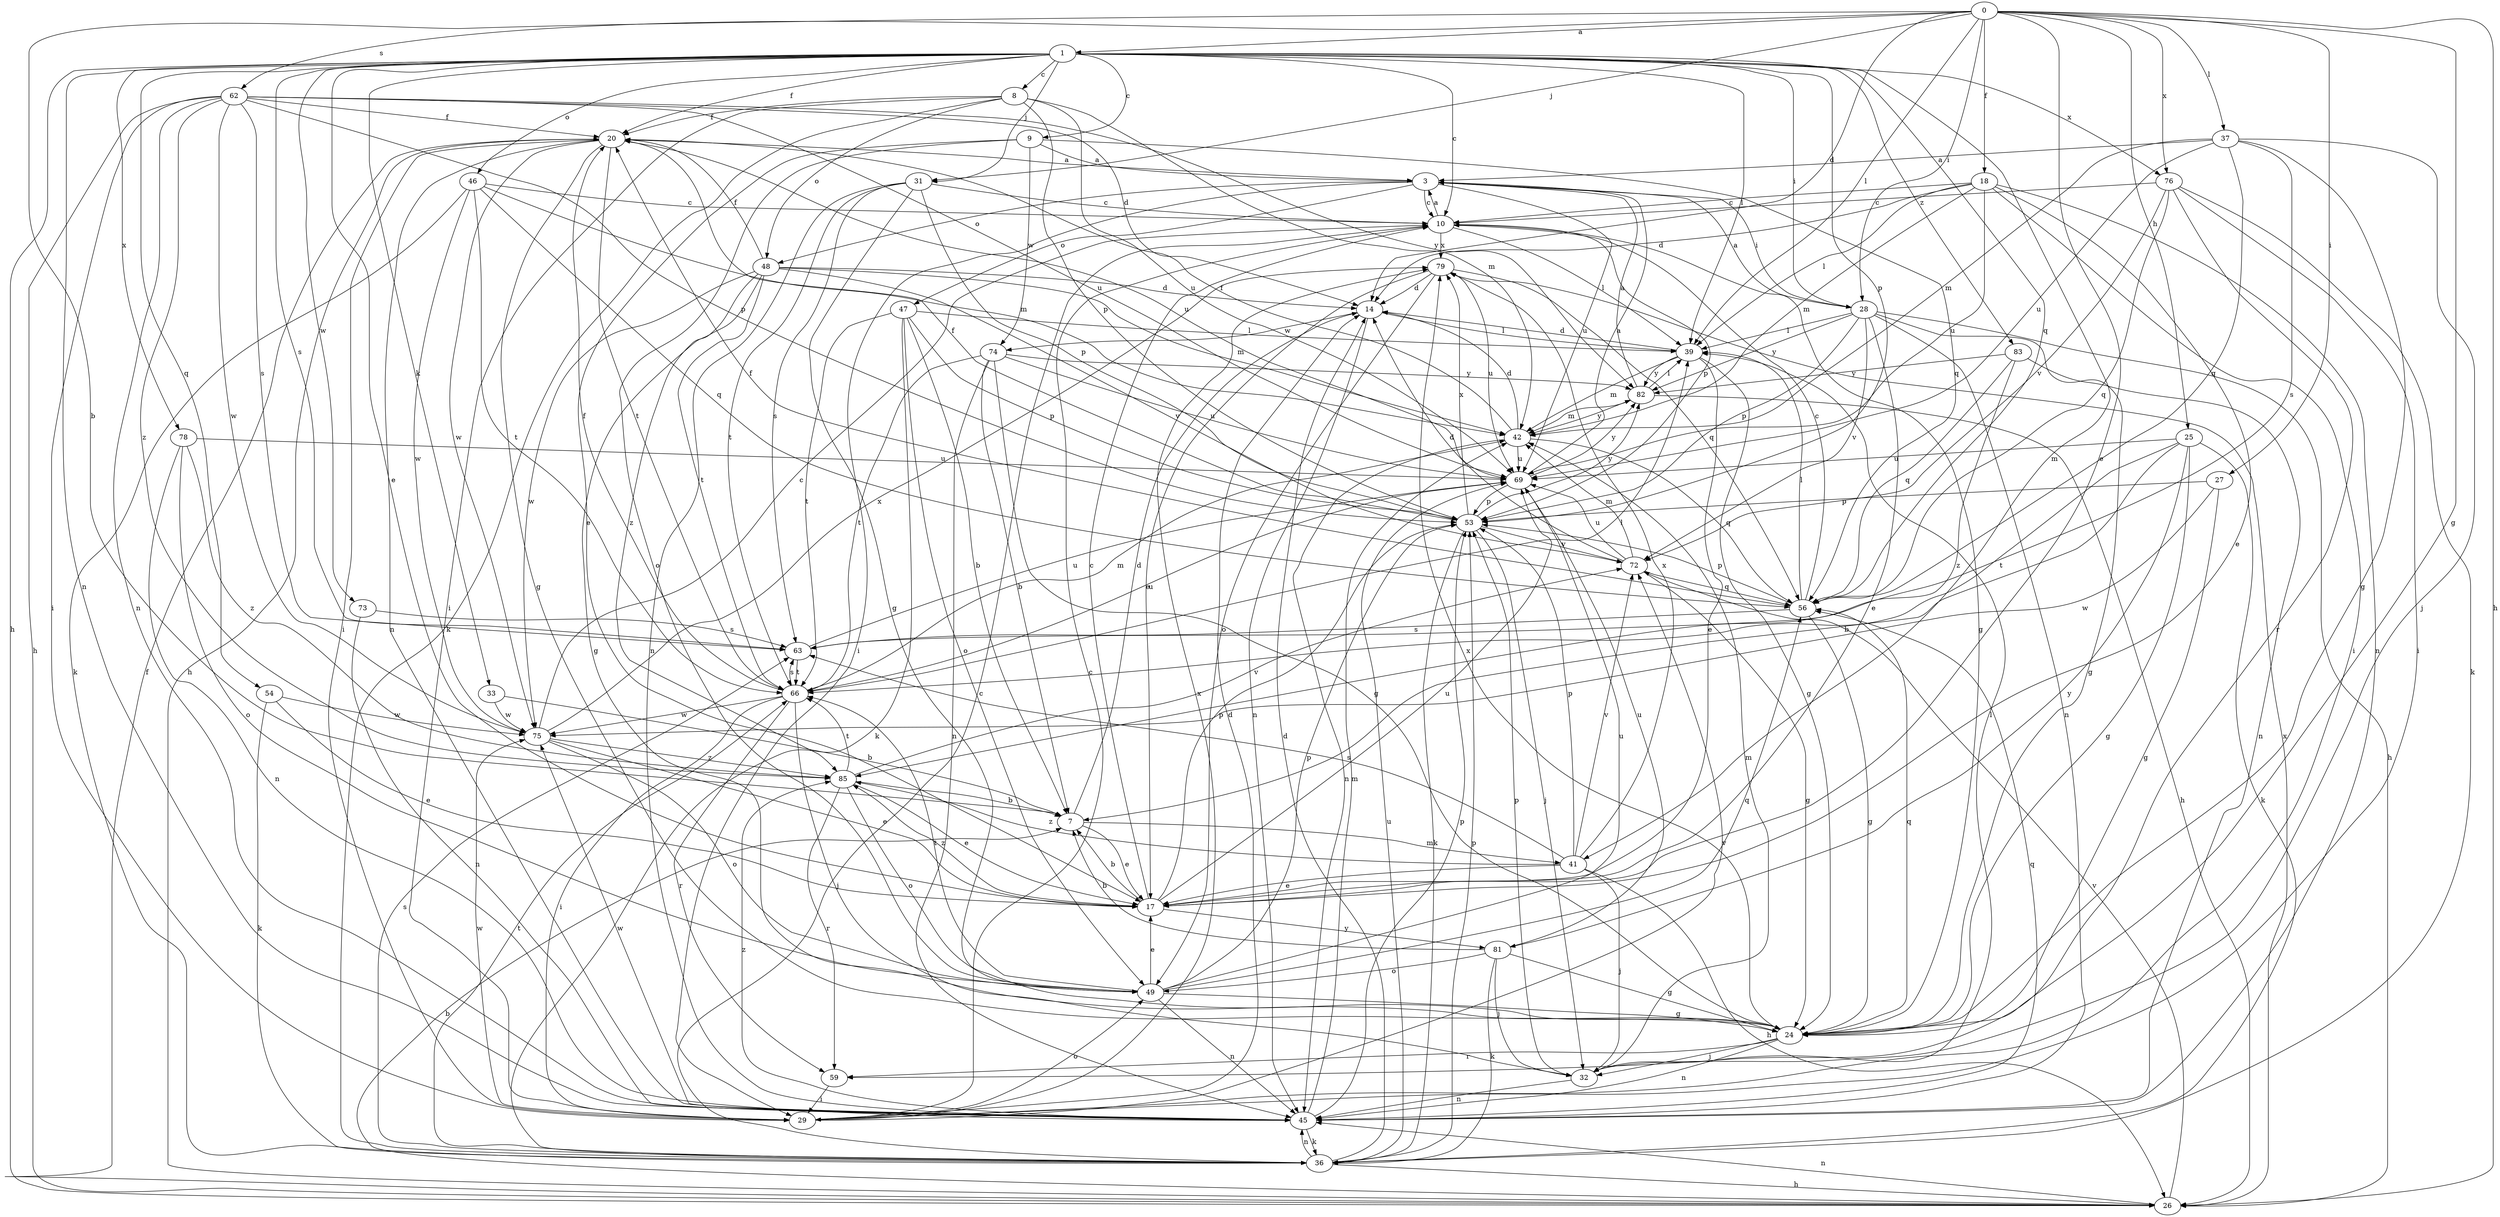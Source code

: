 strict digraph  {
0;
1;
3;
7;
8;
9;
10;
14;
17;
18;
20;
24;
25;
26;
27;
28;
29;
31;
32;
33;
36;
37;
39;
41;
42;
45;
46;
47;
48;
49;
53;
54;
56;
59;
62;
63;
66;
69;
72;
73;
74;
75;
76;
78;
79;
81;
82;
83;
85;
0 -> 1  [label=a];
0 -> 7  [label=b];
0 -> 14  [label=d];
0 -> 17  [label=e];
0 -> 18  [label=f];
0 -> 24  [label=g];
0 -> 25  [label=h];
0 -> 26  [label=h];
0 -> 27  [label=i];
0 -> 28  [label=i];
0 -> 31  [label=j];
0 -> 37  [label=l];
0 -> 39  [label=l];
0 -> 62  [label=s];
0 -> 76  [label=x];
1 -> 8  [label=c];
1 -> 9  [label=c];
1 -> 10  [label=c];
1 -> 17  [label=e];
1 -> 20  [label=f];
1 -> 26  [label=h];
1 -> 28  [label=i];
1 -> 31  [label=j];
1 -> 33  [label=k];
1 -> 39  [label=l];
1 -> 41  [label=m];
1 -> 45  [label=n];
1 -> 46  [label=o];
1 -> 53  [label=p];
1 -> 54  [label=q];
1 -> 56  [label=q];
1 -> 63  [label=s];
1 -> 73  [label=w];
1 -> 76  [label=x];
1 -> 78  [label=x];
1 -> 83  [label=z];
3 -> 10  [label=c];
3 -> 28  [label=i];
3 -> 29  [label=i];
3 -> 47  [label=o];
3 -> 48  [label=o];
3 -> 69  [label=u];
7 -> 14  [label=d];
7 -> 17  [label=e];
7 -> 41  [label=m];
8 -> 20  [label=f];
8 -> 29  [label=i];
8 -> 36  [label=k];
8 -> 42  [label=m];
8 -> 48  [label=o];
8 -> 53  [label=p];
8 -> 69  [label=u];
9 -> 3  [label=a];
9 -> 17  [label=e];
9 -> 49  [label=o];
9 -> 56  [label=q];
9 -> 74  [label=w];
10 -> 3  [label=a];
10 -> 24  [label=g];
10 -> 39  [label=l];
10 -> 53  [label=p];
10 -> 79  [label=x];
14 -> 39  [label=l];
14 -> 45  [label=n];
14 -> 74  [label=w];
17 -> 7  [label=b];
17 -> 10  [label=c];
17 -> 53  [label=p];
17 -> 69  [label=u];
17 -> 81  [label=y];
17 -> 85  [label=z];
18 -> 10  [label=c];
18 -> 14  [label=d];
18 -> 17  [label=e];
18 -> 29  [label=i];
18 -> 39  [label=l];
18 -> 42  [label=m];
18 -> 45  [label=n];
18 -> 69  [label=u];
20 -> 3  [label=a];
20 -> 24  [label=g];
20 -> 26  [label=h];
20 -> 29  [label=i];
20 -> 45  [label=n];
20 -> 66  [label=t];
20 -> 69  [label=u];
20 -> 75  [label=w];
24 -> 32  [label=j];
24 -> 45  [label=n];
24 -> 56  [label=q];
24 -> 59  [label=r];
24 -> 79  [label=x];
25 -> 7  [label=b];
25 -> 24  [label=g];
25 -> 36  [label=k];
25 -> 66  [label=t];
25 -> 69  [label=u];
25 -> 81  [label=y];
26 -> 7  [label=b];
26 -> 20  [label=f];
26 -> 45  [label=n];
26 -> 72  [label=v];
26 -> 79  [label=x];
27 -> 24  [label=g];
27 -> 53  [label=p];
27 -> 75  [label=w];
28 -> 3  [label=a];
28 -> 17  [label=e];
28 -> 24  [label=g];
28 -> 26  [label=h];
28 -> 39  [label=l];
28 -> 45  [label=n];
28 -> 53  [label=p];
28 -> 72  [label=v];
28 -> 82  [label=y];
29 -> 10  [label=c];
29 -> 14  [label=d];
29 -> 49  [label=o];
29 -> 72  [label=v];
29 -> 75  [label=w];
29 -> 79  [label=x];
31 -> 10  [label=c];
31 -> 24  [label=g];
31 -> 45  [label=n];
31 -> 53  [label=p];
31 -> 63  [label=s];
31 -> 66  [label=t];
32 -> 39  [label=l];
32 -> 42  [label=m];
32 -> 45  [label=n];
32 -> 53  [label=p];
33 -> 7  [label=b];
33 -> 75  [label=w];
36 -> 10  [label=c];
36 -> 14  [label=d];
36 -> 26  [label=h];
36 -> 45  [label=n];
36 -> 53  [label=p];
36 -> 63  [label=s];
36 -> 66  [label=t];
36 -> 69  [label=u];
37 -> 3  [label=a];
37 -> 24  [label=g];
37 -> 32  [label=j];
37 -> 42  [label=m];
37 -> 56  [label=q];
37 -> 63  [label=s];
37 -> 69  [label=u];
39 -> 14  [label=d];
39 -> 17  [label=e];
39 -> 24  [label=g];
39 -> 42  [label=m];
39 -> 82  [label=y];
41 -> 17  [label=e];
41 -> 26  [label=h];
41 -> 32  [label=j];
41 -> 53  [label=p];
41 -> 63  [label=s];
41 -> 72  [label=v];
41 -> 79  [label=x];
41 -> 85  [label=z];
42 -> 14  [label=d];
42 -> 20  [label=f];
42 -> 45  [label=n];
42 -> 56  [label=q];
42 -> 69  [label=u];
42 -> 82  [label=y];
45 -> 36  [label=k];
45 -> 42  [label=m];
45 -> 53  [label=p];
45 -> 56  [label=q];
45 -> 75  [label=w];
45 -> 85  [label=z];
46 -> 10  [label=c];
46 -> 36  [label=k];
46 -> 42  [label=m];
46 -> 56  [label=q];
46 -> 66  [label=t];
46 -> 75  [label=w];
47 -> 7  [label=b];
47 -> 36  [label=k];
47 -> 39  [label=l];
47 -> 49  [label=o];
47 -> 53  [label=p];
47 -> 66  [label=t];
48 -> 14  [label=d];
48 -> 20  [label=f];
48 -> 24  [label=g];
48 -> 42  [label=m];
48 -> 66  [label=t];
48 -> 72  [label=v];
48 -> 75  [label=w];
48 -> 85  [label=z];
49 -> 17  [label=e];
49 -> 24  [label=g];
49 -> 45  [label=n];
49 -> 53  [label=p];
49 -> 56  [label=q];
49 -> 66  [label=t];
49 -> 69  [label=u];
53 -> 20  [label=f];
53 -> 32  [label=j];
53 -> 36  [label=k];
53 -> 72  [label=v];
53 -> 79  [label=x];
53 -> 82  [label=y];
54 -> 17  [label=e];
54 -> 36  [label=k];
54 -> 75  [label=w];
56 -> 10  [label=c];
56 -> 20  [label=f];
56 -> 24  [label=g];
56 -> 39  [label=l];
56 -> 53  [label=p];
56 -> 63  [label=s];
59 -> 29  [label=i];
62 -> 14  [label=d];
62 -> 20  [label=f];
62 -> 26  [label=h];
62 -> 29  [label=i];
62 -> 45  [label=n];
62 -> 53  [label=p];
62 -> 63  [label=s];
62 -> 69  [label=u];
62 -> 75  [label=w];
62 -> 82  [label=y];
62 -> 85  [label=z];
63 -> 66  [label=t];
63 -> 69  [label=u];
66 -> 20  [label=f];
66 -> 29  [label=i];
66 -> 32  [label=j];
66 -> 39  [label=l];
66 -> 42  [label=m];
66 -> 59  [label=r];
66 -> 63  [label=s];
66 -> 69  [label=u];
66 -> 75  [label=w];
69 -> 3  [label=a];
69 -> 53  [label=p];
69 -> 82  [label=y];
72 -> 14  [label=d];
72 -> 24  [label=g];
72 -> 42  [label=m];
72 -> 56  [label=q];
72 -> 69  [label=u];
73 -> 45  [label=n];
73 -> 63  [label=s];
74 -> 7  [label=b];
74 -> 24  [label=g];
74 -> 45  [label=n];
74 -> 66  [label=t];
74 -> 69  [label=u];
74 -> 82  [label=y];
75 -> 10  [label=c];
75 -> 17  [label=e];
75 -> 49  [label=o];
75 -> 79  [label=x];
75 -> 85  [label=z];
76 -> 10  [label=c];
76 -> 29  [label=i];
76 -> 36  [label=k];
76 -> 56  [label=q];
76 -> 59  [label=r];
76 -> 72  [label=v];
78 -> 45  [label=n];
78 -> 49  [label=o];
78 -> 69  [label=u];
78 -> 85  [label=z];
79 -> 14  [label=d];
79 -> 17  [label=e];
79 -> 49  [label=o];
79 -> 56  [label=q];
79 -> 69  [label=u];
81 -> 7  [label=b];
81 -> 24  [label=g];
81 -> 32  [label=j];
81 -> 36  [label=k];
81 -> 49  [label=o];
81 -> 69  [label=u];
82 -> 3  [label=a];
82 -> 26  [label=h];
82 -> 39  [label=l];
82 -> 42  [label=m];
83 -> 45  [label=n];
83 -> 56  [label=q];
83 -> 82  [label=y];
83 -> 85  [label=z];
85 -> 7  [label=b];
85 -> 17  [label=e];
85 -> 49  [label=o];
85 -> 59  [label=r];
85 -> 66  [label=t];
85 -> 72  [label=v];
}

